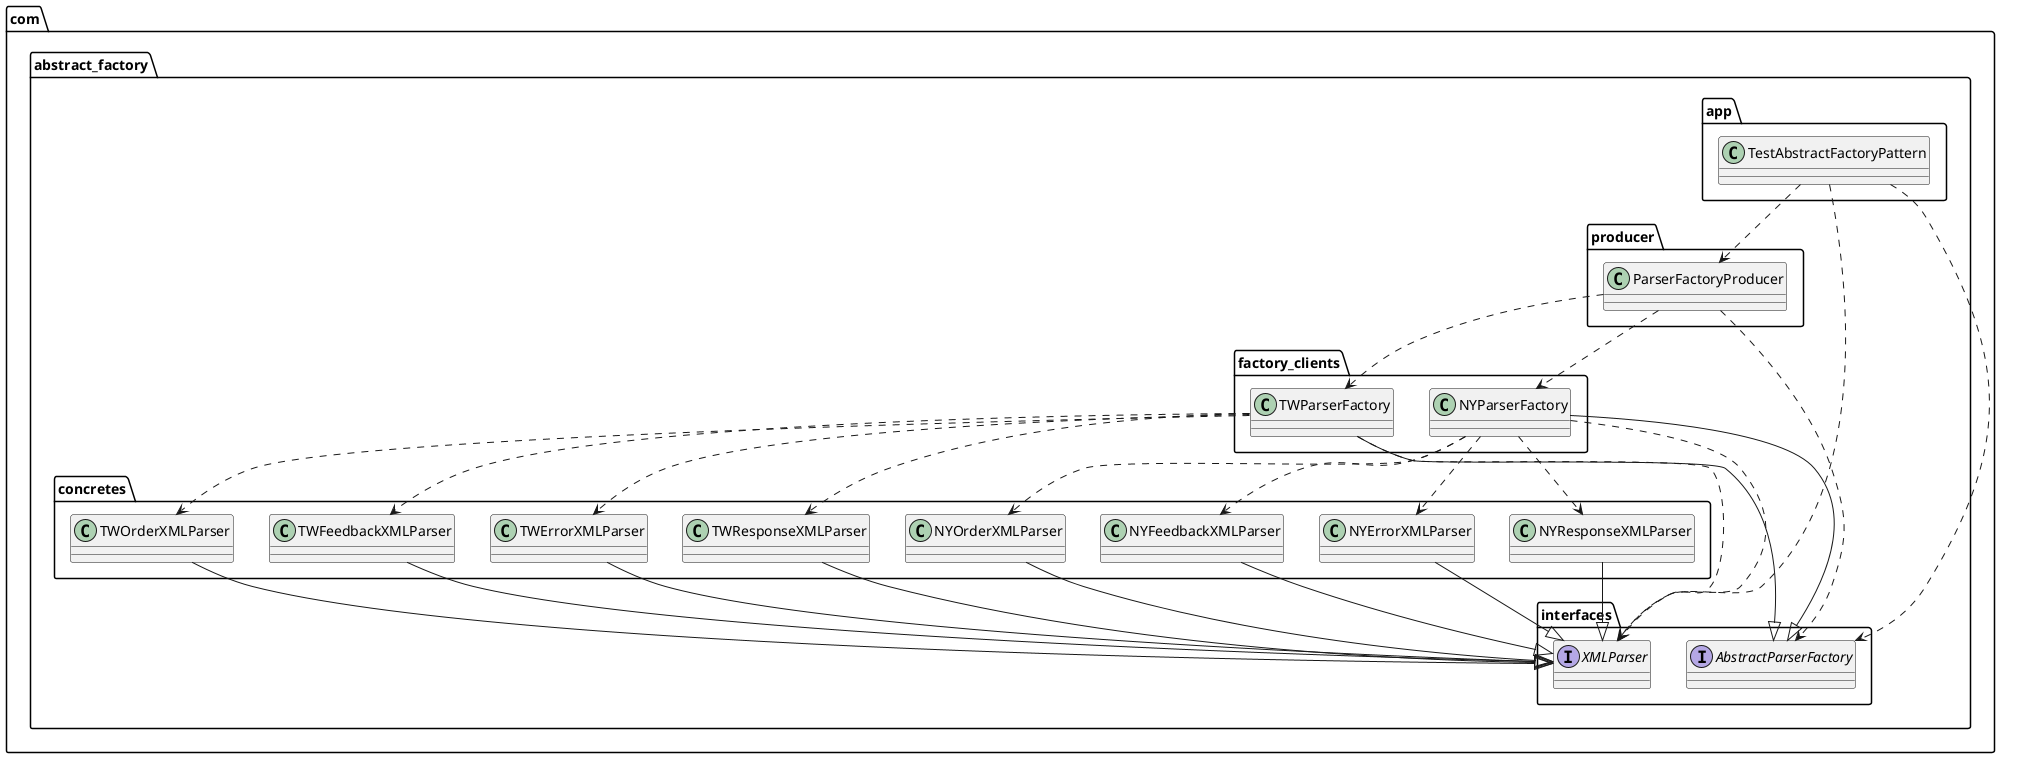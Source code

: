 @startuml
class com.abstract_factory.app.TestAbstractFactoryPattern
class com.abstract_factory.concretes.NYErrorXMLParser
class com.abstract_factory.concretes.NYFeedbackXMLParser
class com.abstract_factory.concretes.NYOrderXMLParser
class com.abstract_factory.concretes.NYResponseXMLParser
class com.abstract_factory.concretes.TWErrorXMLParser
class com.abstract_factory.concretes.TWFeedbackXMLParser
class com.abstract_factory.concretes.TWOrderXMLParser
class com.abstract_factory.concretes.TWResponseXMLParser
class com.abstract_factory.factory_clients.NYParserFactory
class com.abstract_factory.factory_clients.TWParserFactory
class com.abstract_factory.producer.ParserFactoryProducer
interface com.abstract_factory.interfaces.AbstractParserFactory
interface com.abstract_factory.interfaces.XMLParser
com.abstract_factory.app.TestAbstractFactoryPattern ..> com.abstract_factory.producer.ParserFactoryProducer
com.abstract_factory.app.TestAbstractFactoryPattern ..> com.abstract_factory.interfaces.AbstractParserFactory
com.abstract_factory.app.TestAbstractFactoryPattern ..> com.abstract_factory.interfaces.XMLParser
com.abstract_factory.concretes.NYErrorXMLParser --|> com.abstract_factory.interfaces.XMLParser
com.abstract_factory.concretes.NYFeedbackXMLParser --|> com.abstract_factory.interfaces.XMLParser
com.abstract_factory.concretes.NYOrderXMLParser --|> com.abstract_factory.interfaces.XMLParser
com.abstract_factory.concretes.NYResponseXMLParser --|> com.abstract_factory.interfaces.XMLParser
com.abstract_factory.concretes.TWErrorXMLParser --|> com.abstract_factory.interfaces.XMLParser
com.abstract_factory.concretes.TWFeedbackXMLParser --|> com.abstract_factory.interfaces.XMLParser
com.abstract_factory.concretes.TWOrderXMLParser --|> com.abstract_factory.interfaces.XMLParser
com.abstract_factory.concretes.TWResponseXMLParser --|> com.abstract_factory.interfaces.XMLParser
com.abstract_factory.factory_clients.NYParserFactory ..> com.abstract_factory.concretes.NYErrorXMLParser
com.abstract_factory.factory_clients.NYParserFactory ..> com.abstract_factory.concretes.NYFeedbackXMLParser
com.abstract_factory.factory_clients.NYParserFactory ..> com.abstract_factory.concretes.NYOrderXMLParser
com.abstract_factory.factory_clients.NYParserFactory ..> com.abstract_factory.concretes.NYResponseXMLParser
com.abstract_factory.factory_clients.NYParserFactory --|> com.abstract_factory.interfaces.AbstractParserFactory
com.abstract_factory.factory_clients.NYParserFactory ..> com.abstract_factory.interfaces.XMLParser
com.abstract_factory.factory_clients.TWParserFactory ..> com.abstract_factory.concretes.TWErrorXMLParser
com.abstract_factory.factory_clients.TWParserFactory ..> com.abstract_factory.concretes.TWFeedbackXMLParser
com.abstract_factory.factory_clients.TWParserFactory ..> com.abstract_factory.concretes.TWOrderXMLParser
com.abstract_factory.factory_clients.TWParserFactory ..> com.abstract_factory.concretes.TWResponseXMLParser
com.abstract_factory.factory_clients.TWParserFactory --|> com.abstract_factory.interfaces.AbstractParserFactory
com.abstract_factory.factory_clients.TWParserFactory ..> com.abstract_factory.interfaces.XMLParser
com.abstract_factory.producer.ParserFactoryProducer ..> com.abstract_factory.factory_clients.NYParserFactory
com.abstract_factory.producer.ParserFactoryProducer ..> com.abstract_factory.factory_clients.TWParserFactory
com.abstract_factory.producer.ParserFactoryProducer ..> com.abstract_factory.interfaces.AbstractParserFactory
@enduml